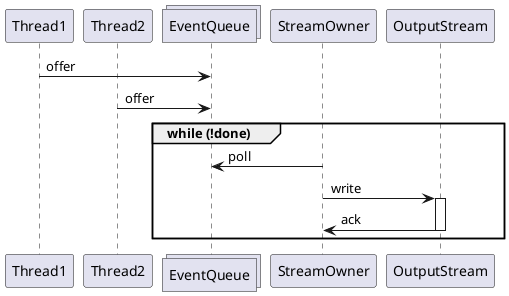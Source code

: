 @startuml
participant Thread1 order 1
participant Thread2 order 2
collections EventQueue order 3
participant StreamOwner order 4
participant OutputStream order 5

Thread1 -> EventQueue: offer
Thread2 -> EventQueue: offer
group while (!done)
StreamOwner -> EventQueue: poll
StreamOwner -> OutputStream: write
activate OutputStream
StreamOwner <- OutputStream: ack
deactivate OutputStream
end
@enduml